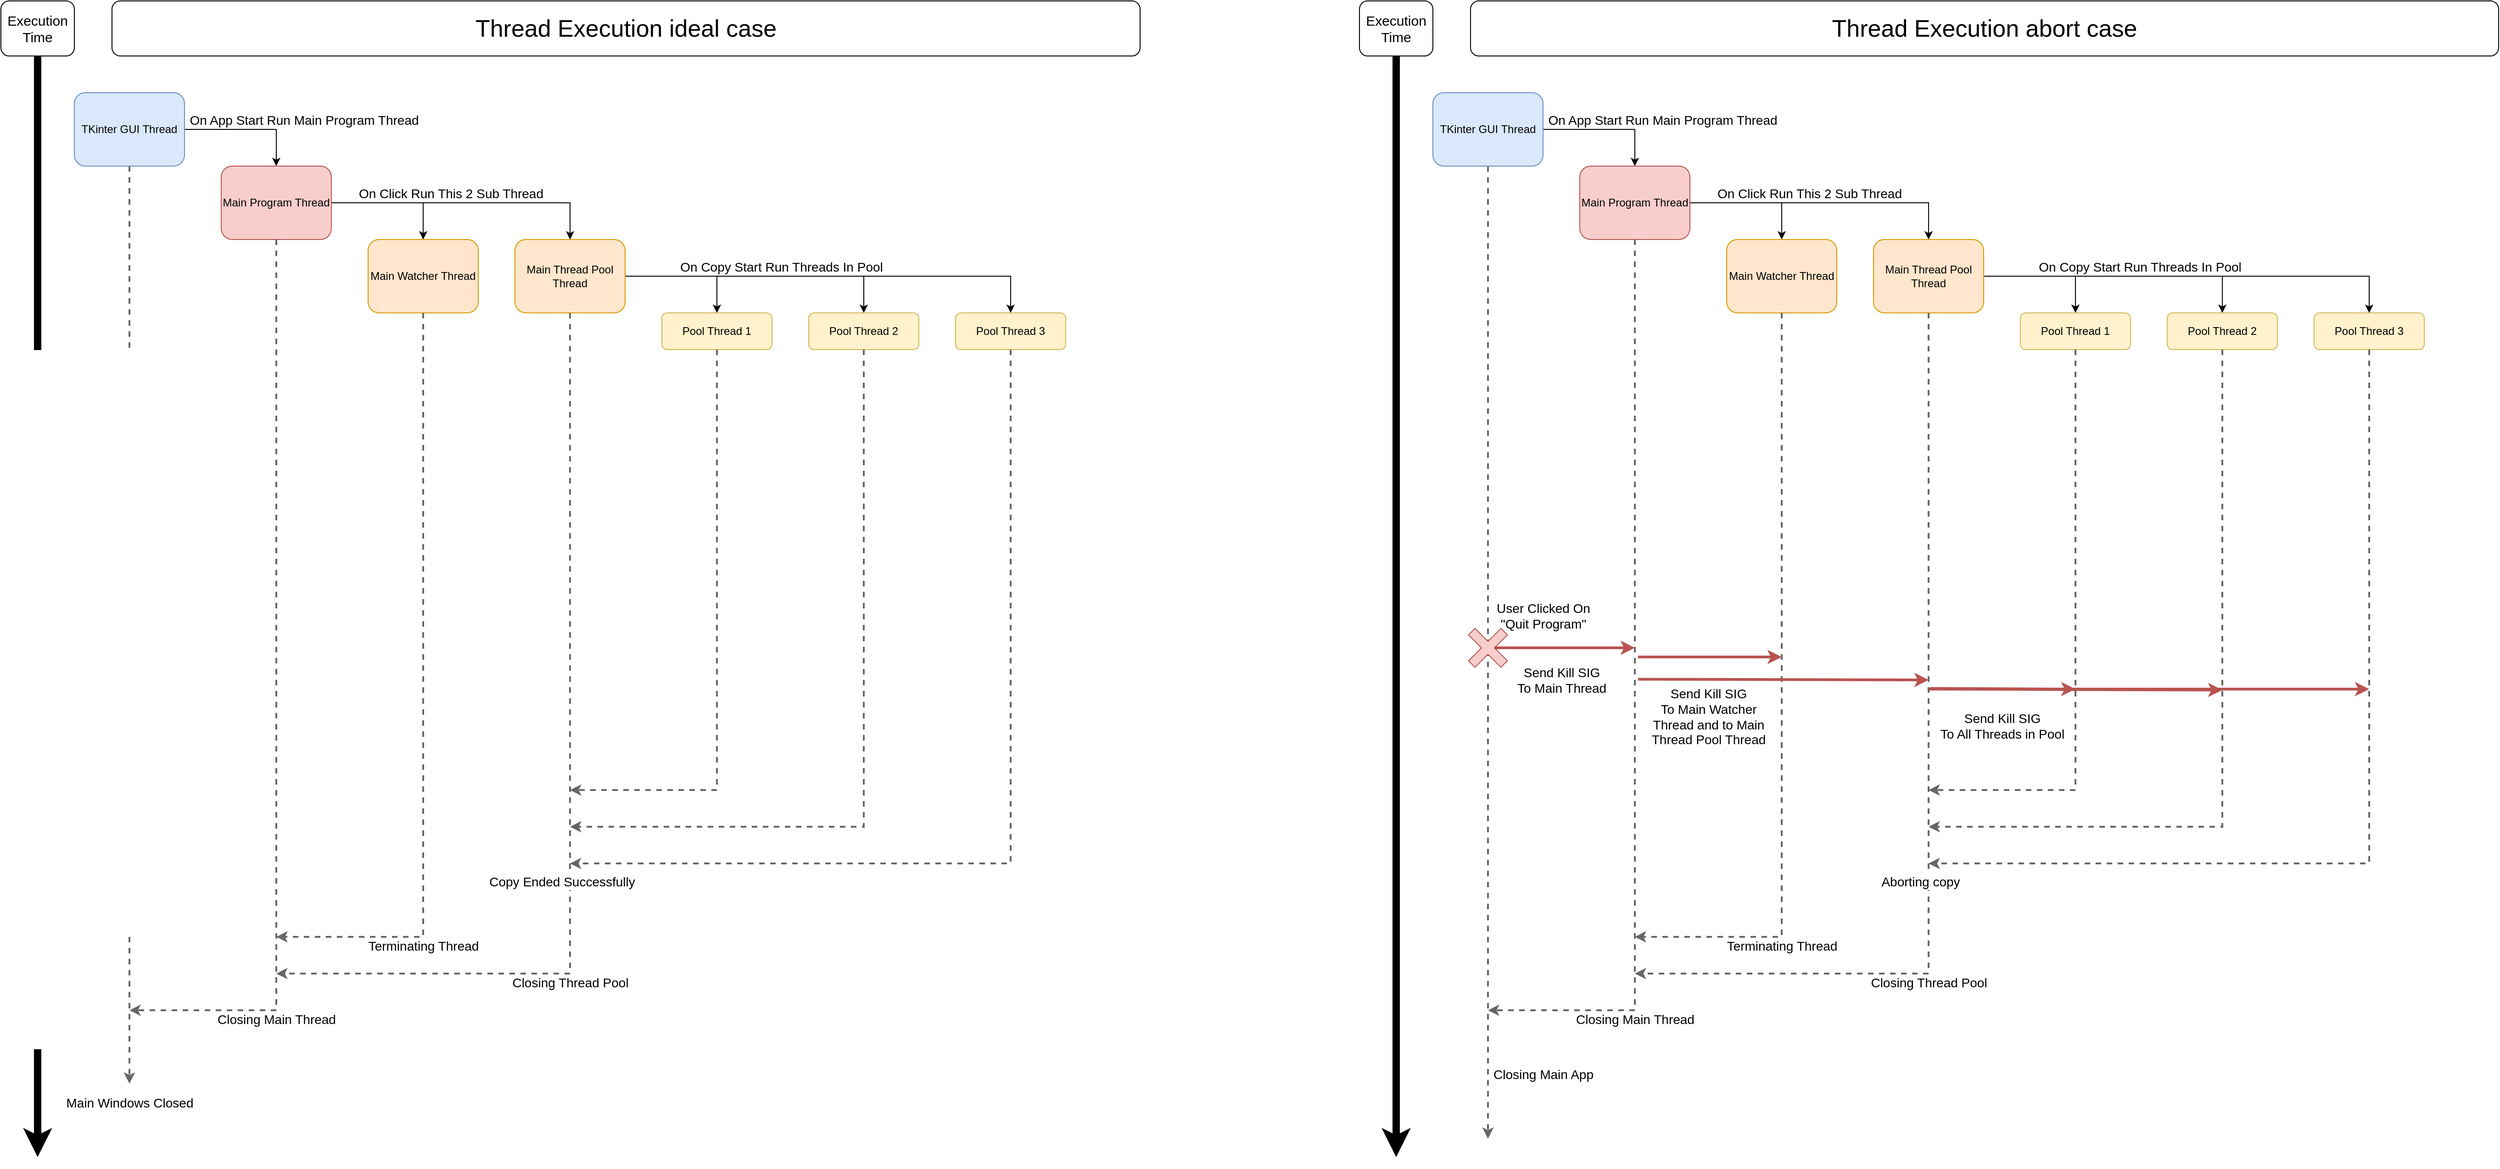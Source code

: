<mxfile version="21.2.8" type="device">
  <diagram name="Page-1" id="ymSuN-ZyJhWG2fc5j15q">
    <mxGraphModel dx="1520" dy="2183" grid="1" gridSize="10" guides="1" tooltips="1" connect="1" arrows="1" fold="1" page="1" pageScale="1" pageWidth="827" pageHeight="1169" math="0" shadow="0">
      <root>
        <mxCell id="0" />
        <mxCell id="1" parent="0" />
        <mxCell id="BRfnsDcs4DEsO94Z_U3y-1" value="" style="endArrow=classic;html=1;rounded=0;strokeWidth=8;exitX=0.5;exitY=1;exitDx=0;exitDy=0;" parent="1" source="BRfnsDcs4DEsO94Z_U3y-26" edge="1">
          <mxGeometry width="50" height="50" relative="1" as="geometry">
            <mxPoint x="40" y="80" as="sourcePoint" />
            <mxPoint x="40" y="1240" as="targetPoint" />
          </mxGeometry>
        </mxCell>
        <mxCell id="BRfnsDcs4DEsO94Z_U3y-4" style="edgeStyle=orthogonalEdgeStyle;rounded=0;orthogonalLoop=1;jettySize=auto;html=1;entryX=0.5;entryY=0;entryDx=0;entryDy=0;" parent="1" source="BRfnsDcs4DEsO94Z_U3y-2" target="BRfnsDcs4DEsO94Z_U3y-3" edge="1">
          <mxGeometry relative="1" as="geometry">
            <Array as="points">
              <mxPoint x="300" y="120" />
            </Array>
          </mxGeometry>
        </mxCell>
        <mxCell id="BRfnsDcs4DEsO94Z_U3y-28" value="On App Start Run Main Program Thread" style="edgeLabel;html=1;align=center;verticalAlign=middle;resizable=0;points=[];fontSize=14;" parent="BRfnsDcs4DEsO94Z_U3y-4" vertex="1" connectable="0">
          <mxGeometry x="-0.09" y="2" relative="1" as="geometry">
            <mxPoint x="66" y="-8" as="offset" />
          </mxGeometry>
        </mxCell>
        <mxCell id="BRfnsDcs4DEsO94Z_U3y-11" style="edgeStyle=orthogonalEdgeStyle;rounded=0;orthogonalLoop=1;jettySize=auto;html=1;dashed=1;strokeWidth=2;fillColor=#f5f5f5;strokeColor=#666666;fontStyle=1" parent="1" source="BRfnsDcs4DEsO94Z_U3y-2" edge="1">
          <mxGeometry relative="1" as="geometry">
            <mxPoint x="140" y="1160" as="targetPoint" />
            <Array as="points">
              <mxPoint x="140" y="420" />
              <mxPoint x="140" y="420" />
            </Array>
          </mxGeometry>
        </mxCell>
        <mxCell id="BRfnsDcs4DEsO94Z_U3y-27" value="Main Windows Closed" style="edgeLabel;html=1;align=center;verticalAlign=middle;resizable=0;points=[];fontSize=14;" parent="BRfnsDcs4DEsO94Z_U3y-11" vertex="1" connectable="0">
          <mxGeometry x="0.911" relative="1" as="geometry">
            <mxPoint y="65" as="offset" />
          </mxGeometry>
        </mxCell>
        <mxCell id="BRfnsDcs4DEsO94Z_U3y-2" value="TKinter GUI Thread" style="rounded=1;whiteSpace=wrap;html=1;fillColor=#dae8fc;strokeColor=#6c8ebf;" parent="1" vertex="1">
          <mxGeometry x="80" y="80" width="120" height="80" as="geometry" />
        </mxCell>
        <mxCell id="BRfnsDcs4DEsO94Z_U3y-7" value="" style="edgeStyle=orthogonalEdgeStyle;rounded=0;orthogonalLoop=1;jettySize=auto;html=1;" parent="1" source="BRfnsDcs4DEsO94Z_U3y-3" target="BRfnsDcs4DEsO94Z_U3y-6" edge="1">
          <mxGeometry relative="1" as="geometry">
            <Array as="points">
              <mxPoint x="460" y="200" />
            </Array>
          </mxGeometry>
        </mxCell>
        <mxCell id="BRfnsDcs4DEsO94Z_U3y-10" style="edgeStyle=orthogonalEdgeStyle;rounded=0;orthogonalLoop=1;jettySize=auto;html=1;entryX=0.5;entryY=0;entryDx=0;entryDy=0;" parent="1" source="BRfnsDcs4DEsO94Z_U3y-3" target="BRfnsDcs4DEsO94Z_U3y-9" edge="1">
          <mxGeometry relative="1" as="geometry" />
        </mxCell>
        <mxCell id="BRfnsDcs4DEsO94Z_U3y-3" value="Main Program Thread" style="rounded=1;whiteSpace=wrap;html=1;fillColor=#f8cecc;strokeColor=#b85450;" parent="1" vertex="1">
          <mxGeometry x="240" y="160" width="120" height="80" as="geometry" />
        </mxCell>
        <mxCell id="BRfnsDcs4DEsO94Z_U3y-6" value="Main Watcher Thread" style="whiteSpace=wrap;html=1;fillColor=#ffe6cc;strokeColor=#d79b00;rounded=1;" parent="1" vertex="1">
          <mxGeometry x="400" y="240" width="120" height="80" as="geometry" />
        </mxCell>
        <mxCell id="BRfnsDcs4DEsO94Z_U3y-17" value="" style="edgeStyle=orthogonalEdgeStyle;rounded=0;orthogonalLoop=1;jettySize=auto;html=1;entryX=0.5;entryY=0;entryDx=0;entryDy=0;" parent="1" source="BRfnsDcs4DEsO94Z_U3y-9" target="BRfnsDcs4DEsO94Z_U3y-16" edge="1">
          <mxGeometry relative="1" as="geometry" />
        </mxCell>
        <mxCell id="BRfnsDcs4DEsO94Z_U3y-20" style="edgeStyle=orthogonalEdgeStyle;rounded=0;orthogonalLoop=1;jettySize=auto;html=1;entryX=0.5;entryY=0;entryDx=0;entryDy=0;" parent="1" source="BRfnsDcs4DEsO94Z_U3y-9" target="BRfnsDcs4DEsO94Z_U3y-18" edge="1">
          <mxGeometry relative="1" as="geometry" />
        </mxCell>
        <mxCell id="BRfnsDcs4DEsO94Z_U3y-21" style="edgeStyle=orthogonalEdgeStyle;rounded=0;orthogonalLoop=1;jettySize=auto;html=1;entryX=0.5;entryY=0;entryDx=0;entryDy=0;" parent="1" source="BRfnsDcs4DEsO94Z_U3y-9" target="BRfnsDcs4DEsO94Z_U3y-19" edge="1">
          <mxGeometry relative="1" as="geometry" />
        </mxCell>
        <mxCell id="BRfnsDcs4DEsO94Z_U3y-9" value="Main Thread Pool Thread" style="whiteSpace=wrap;html=1;fillColor=#ffe6cc;strokeColor=#d79b00;rounded=1;" parent="1" vertex="1">
          <mxGeometry x="560" y="240" width="120" height="80" as="geometry" />
        </mxCell>
        <mxCell id="BRfnsDcs4DEsO94Z_U3y-12" style="edgeStyle=orthogonalEdgeStyle;rounded=0;orthogonalLoop=1;jettySize=auto;html=1;dashed=1;strokeWidth=2;fillColor=#f5f5f5;strokeColor=#666666;fontStyle=1;exitX=0.5;exitY=1;exitDx=0;exitDy=0;" parent="1" source="BRfnsDcs4DEsO94Z_U3y-3" edge="1">
          <mxGeometry relative="1" as="geometry">
            <mxPoint x="140" y="1080" as="targetPoint" />
            <mxPoint x="299.5" y="260" as="sourcePoint" />
            <Array as="points">
              <mxPoint x="300" y="1080" />
            </Array>
          </mxGeometry>
        </mxCell>
        <mxCell id="BRfnsDcs4DEsO94Z_U3y-13" style="edgeStyle=orthogonalEdgeStyle;rounded=0;orthogonalLoop=1;jettySize=auto;html=1;dashed=1;strokeWidth=2;fillColor=#f5f5f5;strokeColor=#666666;fontStyle=1;exitX=0.5;exitY=1;exitDx=0;exitDy=0;" parent="1" source="BRfnsDcs4DEsO94Z_U3y-6" edge="1">
          <mxGeometry relative="1" as="geometry">
            <mxPoint x="300" y="1000" as="targetPoint" />
            <mxPoint x="459.5" y="330" as="sourcePoint" />
            <Array as="points">
              <mxPoint x="460" y="1000" />
            </Array>
          </mxGeometry>
        </mxCell>
        <mxCell id="BRfnsDcs4DEsO94Z_U3y-14" style="edgeStyle=orthogonalEdgeStyle;rounded=0;orthogonalLoop=1;jettySize=auto;html=1;dashed=1;strokeWidth=2;fillColor=#f5f5f5;strokeColor=#666666;fontStyle=1;exitX=0.5;exitY=1;exitDx=0;exitDy=0;" parent="1" source="BRfnsDcs4DEsO94Z_U3y-9" edge="1">
          <mxGeometry relative="1" as="geometry">
            <mxPoint x="300" y="1040" as="targetPoint" />
            <mxPoint x="620" y="330" as="sourcePoint" />
            <Array as="points">
              <mxPoint x="620" y="1040" />
            </Array>
          </mxGeometry>
        </mxCell>
        <mxCell id="BRfnsDcs4DEsO94Z_U3y-16" value="Pool Thread 1" style="whiteSpace=wrap;html=1;fillColor=#fff2cc;strokeColor=#d6b656;rounded=1;" parent="1" vertex="1">
          <mxGeometry x="720" y="320" width="120" height="40" as="geometry" />
        </mxCell>
        <mxCell id="BRfnsDcs4DEsO94Z_U3y-18" value="Pool Thread 2" style="whiteSpace=wrap;html=1;fillColor=#fff2cc;strokeColor=#d6b656;rounded=1;" parent="1" vertex="1">
          <mxGeometry x="880" y="320" width="120" height="40" as="geometry" />
        </mxCell>
        <mxCell id="BRfnsDcs4DEsO94Z_U3y-19" value="Pool Thread 3" style="whiteSpace=wrap;html=1;fillColor=#fff2cc;strokeColor=#d6b656;rounded=1;" parent="1" vertex="1">
          <mxGeometry x="1040" y="320" width="120" height="40" as="geometry" />
        </mxCell>
        <mxCell id="BRfnsDcs4DEsO94Z_U3y-22" style="edgeStyle=orthogonalEdgeStyle;rounded=0;orthogonalLoop=1;jettySize=auto;html=1;dashed=1;strokeWidth=2;fillColor=#f5f5f5;strokeColor=#666666;fontStyle=1;exitX=0.5;exitY=1;exitDx=0;exitDy=0;" parent="1" source="BRfnsDcs4DEsO94Z_U3y-16" edge="1">
          <mxGeometry relative="1" as="geometry">
            <mxPoint x="620" y="840" as="targetPoint" />
            <mxPoint x="790" y="380" as="sourcePoint" />
            <Array as="points">
              <mxPoint x="780" y="840" />
            </Array>
          </mxGeometry>
        </mxCell>
        <mxCell id="BRfnsDcs4DEsO94Z_U3y-23" style="edgeStyle=orthogonalEdgeStyle;rounded=0;orthogonalLoop=1;jettySize=auto;html=1;dashed=1;strokeWidth=2;fillColor=#f5f5f5;strokeColor=#666666;fontStyle=1;exitX=0.5;exitY=1;exitDx=0;exitDy=0;" parent="1" source="BRfnsDcs4DEsO94Z_U3y-18" edge="1">
          <mxGeometry relative="1" as="geometry">
            <mxPoint x="620" y="880" as="targetPoint" />
            <mxPoint x="780" y="400" as="sourcePoint" />
            <Array as="points">
              <mxPoint x="940" y="880" />
            </Array>
          </mxGeometry>
        </mxCell>
        <mxCell id="BRfnsDcs4DEsO94Z_U3y-24" style="edgeStyle=orthogonalEdgeStyle;rounded=0;orthogonalLoop=1;jettySize=auto;html=1;dashed=1;strokeWidth=2;fillColor=#f5f5f5;strokeColor=#666666;fontStyle=1;exitX=0.5;exitY=1;exitDx=0;exitDy=0;" parent="1" source="BRfnsDcs4DEsO94Z_U3y-19" edge="1">
          <mxGeometry relative="1" as="geometry">
            <mxPoint x="619.97" y="920" as="targetPoint" />
            <mxPoint x="939.97" y="400" as="sourcePoint" />
            <Array as="points">
              <mxPoint x="1100" y="920" />
            </Array>
          </mxGeometry>
        </mxCell>
        <mxCell id="Ii8c8RwgKfspe1XiJYZi-1" value="Copy Ended Successfully" style="edgeLabel;html=1;align=center;verticalAlign=middle;resizable=0;points=[];fontSize=14;" vertex="1" connectable="0" parent="BRfnsDcs4DEsO94Z_U3y-24">
          <mxGeometry x="0.599" y="4" relative="1" as="geometry">
            <mxPoint x="-218" y="16" as="offset" />
          </mxGeometry>
        </mxCell>
        <mxCell id="BRfnsDcs4DEsO94Z_U3y-25" value="Thread Execution ideal case" style="rounded=1;whiteSpace=wrap;html=1;fontSize=26;" parent="1" vertex="1">
          <mxGeometry x="121" y="-20" width="1120" height="60" as="geometry" />
        </mxCell>
        <mxCell id="BRfnsDcs4DEsO94Z_U3y-26" value="Execution Time" style="rounded=1;whiteSpace=wrap;html=1;fontSize=15;" parent="1" vertex="1">
          <mxGeometry y="-20" width="80" height="60" as="geometry" />
        </mxCell>
        <mxCell id="BRfnsDcs4DEsO94Z_U3y-29" value="On Click Run This 2 Sub Thread" style="edgeLabel;html=1;align=center;verticalAlign=middle;resizable=0;points=[];fontSize=14;" parent="1" vertex="1" connectable="0">
          <mxGeometry x="489.996" y="190" as="geometry" />
        </mxCell>
        <mxCell id="BRfnsDcs4DEsO94Z_U3y-30" value="On Copy Start Run Threads In Pool" style="edgeLabel;html=1;align=center;verticalAlign=middle;resizable=0;points=[];fontSize=14;" parent="1" vertex="1" connectable="0">
          <mxGeometry x="849.996" y="270" as="geometry" />
        </mxCell>
        <mxCell id="Ii8c8RwgKfspe1XiJYZi-2" value="Closing Thread Pool" style="edgeLabel;html=1;align=center;verticalAlign=middle;resizable=0;points=[];fontSize=14;" vertex="1" connectable="0" parent="1">
          <mxGeometry x="620.002" y="1050" as="geometry" />
        </mxCell>
        <mxCell id="Ii8c8RwgKfspe1XiJYZi-3" value="Terminating Thread" style="edgeLabel;html=1;align=center;verticalAlign=middle;resizable=0;points=[];fontSize=14;" vertex="1" connectable="0" parent="1">
          <mxGeometry x="460.002" y="1010" as="geometry" />
        </mxCell>
        <mxCell id="Ii8c8RwgKfspe1XiJYZi-4" value="Closing Main Thread" style="edgeLabel;html=1;align=center;verticalAlign=middle;resizable=0;points=[];fontSize=14;" vertex="1" connectable="0" parent="1">
          <mxGeometry x="300" y="1090.005" as="geometry" />
        </mxCell>
        <mxCell id="Ii8c8RwgKfspe1XiJYZi-5" value="" style="endArrow=classic;html=1;rounded=0;strokeWidth=8;exitX=0.5;exitY=1;exitDx=0;exitDy=0;" edge="1" parent="1" source="Ii8c8RwgKfspe1XiJYZi-30">
          <mxGeometry width="50" height="50" relative="1" as="geometry">
            <mxPoint x="1520" y="80" as="sourcePoint" />
            <mxPoint x="1520" y="1240" as="targetPoint" />
          </mxGeometry>
        </mxCell>
        <mxCell id="Ii8c8RwgKfspe1XiJYZi-6" style="edgeStyle=orthogonalEdgeStyle;rounded=0;orthogonalLoop=1;jettySize=auto;html=1;entryX=0.5;entryY=0;entryDx=0;entryDy=0;" edge="1" parent="1" source="Ii8c8RwgKfspe1XiJYZi-10" target="Ii8c8RwgKfspe1XiJYZi-13">
          <mxGeometry relative="1" as="geometry">
            <Array as="points">
              <mxPoint x="1780" y="120" />
            </Array>
          </mxGeometry>
        </mxCell>
        <mxCell id="Ii8c8RwgKfspe1XiJYZi-7" value="On App Start Run Main Program Thread" style="edgeLabel;html=1;align=center;verticalAlign=middle;resizable=0;points=[];fontSize=14;" vertex="1" connectable="0" parent="Ii8c8RwgKfspe1XiJYZi-6">
          <mxGeometry x="-0.09" y="2" relative="1" as="geometry">
            <mxPoint x="66" y="-8" as="offset" />
          </mxGeometry>
        </mxCell>
        <mxCell id="Ii8c8RwgKfspe1XiJYZi-8" style="edgeStyle=orthogonalEdgeStyle;rounded=0;orthogonalLoop=1;jettySize=auto;html=1;dashed=1;strokeWidth=2;fillColor=#f5f5f5;strokeColor=#666666;fontStyle=1;exitX=0.5;exitY=1;exitDx=0;exitDy=0;" edge="1" parent="1" source="Ii8c8RwgKfspe1XiJYZi-10">
          <mxGeometry relative="1" as="geometry">
            <mxPoint x="1620" y="1220" as="targetPoint" />
            <Array as="points" />
          </mxGeometry>
        </mxCell>
        <mxCell id="Ii8c8RwgKfspe1XiJYZi-9" value="User Clicked On&lt;br&gt;&quot;Quit Program&quot;" style="edgeLabel;html=1;align=center;verticalAlign=middle;resizable=0;points=[];fontSize=14;" vertex="1" connectable="0" parent="Ii8c8RwgKfspe1XiJYZi-8">
          <mxGeometry x="0.911" relative="1" as="geometry">
            <mxPoint x="60" y="-523" as="offset" />
          </mxGeometry>
        </mxCell>
        <mxCell id="Ii8c8RwgKfspe1XiJYZi-10" value="TKinter GUI Thread" style="rounded=1;whiteSpace=wrap;html=1;fillColor=#dae8fc;strokeColor=#6c8ebf;" vertex="1" parent="1">
          <mxGeometry x="1560" y="80" width="120" height="80" as="geometry" />
        </mxCell>
        <mxCell id="Ii8c8RwgKfspe1XiJYZi-11" value="" style="edgeStyle=orthogonalEdgeStyle;rounded=0;orthogonalLoop=1;jettySize=auto;html=1;" edge="1" parent="1" source="Ii8c8RwgKfspe1XiJYZi-13" target="Ii8c8RwgKfspe1XiJYZi-14">
          <mxGeometry relative="1" as="geometry">
            <Array as="points">
              <mxPoint x="1940" y="200" />
            </Array>
          </mxGeometry>
        </mxCell>
        <mxCell id="Ii8c8RwgKfspe1XiJYZi-12" style="edgeStyle=orthogonalEdgeStyle;rounded=0;orthogonalLoop=1;jettySize=auto;html=1;entryX=0.5;entryY=0;entryDx=0;entryDy=0;" edge="1" parent="1" source="Ii8c8RwgKfspe1XiJYZi-13" target="Ii8c8RwgKfspe1XiJYZi-18">
          <mxGeometry relative="1" as="geometry" />
        </mxCell>
        <mxCell id="Ii8c8RwgKfspe1XiJYZi-13" value="Main Program Thread" style="rounded=1;whiteSpace=wrap;html=1;fillColor=#f8cecc;strokeColor=#b85450;" vertex="1" parent="1">
          <mxGeometry x="1720" y="160" width="120" height="80" as="geometry" />
        </mxCell>
        <mxCell id="Ii8c8RwgKfspe1XiJYZi-14" value="Main Watcher Thread" style="whiteSpace=wrap;html=1;fillColor=#ffe6cc;strokeColor=#d79b00;rounded=1;" vertex="1" parent="1">
          <mxGeometry x="1880" y="240" width="120" height="80" as="geometry" />
        </mxCell>
        <mxCell id="Ii8c8RwgKfspe1XiJYZi-15" value="" style="edgeStyle=orthogonalEdgeStyle;rounded=0;orthogonalLoop=1;jettySize=auto;html=1;entryX=0.5;entryY=0;entryDx=0;entryDy=0;" edge="1" parent="1" source="Ii8c8RwgKfspe1XiJYZi-18" target="Ii8c8RwgKfspe1XiJYZi-22">
          <mxGeometry relative="1" as="geometry" />
        </mxCell>
        <mxCell id="Ii8c8RwgKfspe1XiJYZi-16" style="edgeStyle=orthogonalEdgeStyle;rounded=0;orthogonalLoop=1;jettySize=auto;html=1;entryX=0.5;entryY=0;entryDx=0;entryDy=0;" edge="1" parent="1" source="Ii8c8RwgKfspe1XiJYZi-18" target="Ii8c8RwgKfspe1XiJYZi-23">
          <mxGeometry relative="1" as="geometry" />
        </mxCell>
        <mxCell id="Ii8c8RwgKfspe1XiJYZi-17" style="edgeStyle=orthogonalEdgeStyle;rounded=0;orthogonalLoop=1;jettySize=auto;html=1;entryX=0.5;entryY=0;entryDx=0;entryDy=0;" edge="1" parent="1" source="Ii8c8RwgKfspe1XiJYZi-18" target="Ii8c8RwgKfspe1XiJYZi-24">
          <mxGeometry relative="1" as="geometry" />
        </mxCell>
        <mxCell id="Ii8c8RwgKfspe1XiJYZi-18" value="Main Thread Pool Thread" style="whiteSpace=wrap;html=1;fillColor=#ffe6cc;strokeColor=#d79b00;rounded=1;" vertex="1" parent="1">
          <mxGeometry x="2040" y="240" width="120" height="80" as="geometry" />
        </mxCell>
        <mxCell id="Ii8c8RwgKfspe1XiJYZi-19" style="edgeStyle=orthogonalEdgeStyle;rounded=0;orthogonalLoop=1;jettySize=auto;html=1;dashed=1;strokeWidth=2;fillColor=#f5f5f5;strokeColor=#666666;fontStyle=1;exitX=0.5;exitY=1;exitDx=0;exitDy=0;" edge="1" parent="1" source="Ii8c8RwgKfspe1XiJYZi-13">
          <mxGeometry relative="1" as="geometry">
            <mxPoint x="1620" y="1080" as="targetPoint" />
            <mxPoint x="1779.5" y="260" as="sourcePoint" />
            <Array as="points">
              <mxPoint x="1780" y="1080" />
            </Array>
          </mxGeometry>
        </mxCell>
        <mxCell id="Ii8c8RwgKfspe1XiJYZi-20" style="edgeStyle=orthogonalEdgeStyle;rounded=0;orthogonalLoop=1;jettySize=auto;html=1;dashed=1;strokeWidth=2;fillColor=#f5f5f5;strokeColor=#666666;fontStyle=1;exitX=0.5;exitY=1;exitDx=0;exitDy=0;" edge="1" parent="1" source="Ii8c8RwgKfspe1XiJYZi-14">
          <mxGeometry relative="1" as="geometry">
            <mxPoint x="1780" y="1000" as="targetPoint" />
            <mxPoint x="1939.5" y="330" as="sourcePoint" />
            <Array as="points">
              <mxPoint x="1940" y="1000" />
            </Array>
          </mxGeometry>
        </mxCell>
        <mxCell id="Ii8c8RwgKfspe1XiJYZi-21" style="edgeStyle=orthogonalEdgeStyle;rounded=0;orthogonalLoop=1;jettySize=auto;html=1;dashed=1;strokeWidth=2;fillColor=#f5f5f5;strokeColor=#666666;fontStyle=1;exitX=0.5;exitY=1;exitDx=0;exitDy=0;" edge="1" parent="1" source="Ii8c8RwgKfspe1XiJYZi-18">
          <mxGeometry relative="1" as="geometry">
            <mxPoint x="1780" y="1040" as="targetPoint" />
            <mxPoint x="2100" y="330" as="sourcePoint" />
            <Array as="points">
              <mxPoint x="2100" y="1040" />
            </Array>
          </mxGeometry>
        </mxCell>
        <mxCell id="Ii8c8RwgKfspe1XiJYZi-22" value="Pool Thread 1" style="whiteSpace=wrap;html=1;fillColor=#fff2cc;strokeColor=#d6b656;rounded=1;" vertex="1" parent="1">
          <mxGeometry x="2200" y="320" width="120" height="40" as="geometry" />
        </mxCell>
        <mxCell id="Ii8c8RwgKfspe1XiJYZi-23" value="Pool Thread 2" style="whiteSpace=wrap;html=1;fillColor=#fff2cc;strokeColor=#d6b656;rounded=1;" vertex="1" parent="1">
          <mxGeometry x="2360" y="320" width="120" height="40" as="geometry" />
        </mxCell>
        <mxCell id="Ii8c8RwgKfspe1XiJYZi-24" value="Pool Thread 3" style="whiteSpace=wrap;html=1;fillColor=#fff2cc;strokeColor=#d6b656;rounded=1;" vertex="1" parent="1">
          <mxGeometry x="2520" y="320" width="120" height="40" as="geometry" />
        </mxCell>
        <mxCell id="Ii8c8RwgKfspe1XiJYZi-25" style="edgeStyle=orthogonalEdgeStyle;rounded=0;orthogonalLoop=1;jettySize=auto;html=1;dashed=1;strokeWidth=2;fillColor=#f5f5f5;strokeColor=#666666;fontStyle=1;exitX=0.5;exitY=1;exitDx=0;exitDy=0;" edge="1" parent="1" source="Ii8c8RwgKfspe1XiJYZi-22">
          <mxGeometry relative="1" as="geometry">
            <mxPoint x="2100" y="840" as="targetPoint" />
            <mxPoint x="2270" y="380" as="sourcePoint" />
            <Array as="points">
              <mxPoint x="2260" y="840" />
            </Array>
          </mxGeometry>
        </mxCell>
        <mxCell id="Ii8c8RwgKfspe1XiJYZi-26" style="edgeStyle=orthogonalEdgeStyle;rounded=0;orthogonalLoop=1;jettySize=auto;html=1;dashed=1;strokeWidth=2;fillColor=#f5f5f5;strokeColor=#666666;fontStyle=1;exitX=0.5;exitY=1;exitDx=0;exitDy=0;" edge="1" parent="1" source="Ii8c8RwgKfspe1XiJYZi-23">
          <mxGeometry relative="1" as="geometry">
            <mxPoint x="2100" y="880" as="targetPoint" />
            <mxPoint x="2260" y="400" as="sourcePoint" />
            <Array as="points">
              <mxPoint x="2420" y="880" />
            </Array>
          </mxGeometry>
        </mxCell>
        <mxCell id="Ii8c8RwgKfspe1XiJYZi-27" style="edgeStyle=orthogonalEdgeStyle;rounded=0;orthogonalLoop=1;jettySize=auto;html=1;dashed=1;strokeWidth=2;fillColor=#f5f5f5;strokeColor=#666666;fontStyle=1;exitX=0.5;exitY=1;exitDx=0;exitDy=0;" edge="1" parent="1" source="Ii8c8RwgKfspe1XiJYZi-24">
          <mxGeometry relative="1" as="geometry">
            <mxPoint x="2099.97" y="920" as="targetPoint" />
            <mxPoint x="2419.97" y="400" as="sourcePoint" />
            <Array as="points">
              <mxPoint x="2580" y="920" />
            </Array>
          </mxGeometry>
        </mxCell>
        <mxCell id="Ii8c8RwgKfspe1XiJYZi-28" value="Aborting copy" style="edgeLabel;html=1;align=center;verticalAlign=middle;resizable=0;points=[];fontSize=14;" vertex="1" connectable="0" parent="Ii8c8RwgKfspe1XiJYZi-27">
          <mxGeometry x="0.599" y="4" relative="1" as="geometry">
            <mxPoint x="-218" y="16" as="offset" />
          </mxGeometry>
        </mxCell>
        <mxCell id="Ii8c8RwgKfspe1XiJYZi-29" value="Thread Execution abort case" style="rounded=1;whiteSpace=wrap;html=1;fontSize=26;" vertex="1" parent="1">
          <mxGeometry x="1601" y="-20" width="1120" height="60" as="geometry" />
        </mxCell>
        <mxCell id="Ii8c8RwgKfspe1XiJYZi-30" value="Execution Time" style="rounded=1;whiteSpace=wrap;html=1;fontSize=15;" vertex="1" parent="1">
          <mxGeometry x="1480" y="-20" width="80" height="60" as="geometry" />
        </mxCell>
        <mxCell id="Ii8c8RwgKfspe1XiJYZi-31" value="On Click Run This 2 Sub Thread" style="edgeLabel;html=1;align=center;verticalAlign=middle;resizable=0;points=[];fontSize=14;" vertex="1" connectable="0" parent="1">
          <mxGeometry x="1969.996" y="190" as="geometry" />
        </mxCell>
        <mxCell id="Ii8c8RwgKfspe1XiJYZi-32" value="On Copy Start Run Threads In Pool" style="edgeLabel;html=1;align=center;verticalAlign=middle;resizable=0;points=[];fontSize=14;" vertex="1" connectable="0" parent="1">
          <mxGeometry x="2329.996" y="270" as="geometry" />
        </mxCell>
        <mxCell id="Ii8c8RwgKfspe1XiJYZi-33" value="Closing Thread Pool" style="edgeLabel;html=1;align=center;verticalAlign=middle;resizable=0;points=[];fontSize=14;" vertex="1" connectable="0" parent="1">
          <mxGeometry x="2100.002" y="1050" as="geometry" />
        </mxCell>
        <mxCell id="Ii8c8RwgKfspe1XiJYZi-34" value="Terminating Thread" style="edgeLabel;html=1;align=center;verticalAlign=middle;resizable=0;points=[];fontSize=14;" vertex="1" connectable="0" parent="1">
          <mxGeometry x="1940.002" y="1010" as="geometry" />
        </mxCell>
        <mxCell id="Ii8c8RwgKfspe1XiJYZi-35" value="Closing Main Thread" style="edgeLabel;html=1;align=center;verticalAlign=middle;resizable=0;points=[];fontSize=14;" vertex="1" connectable="0" parent="1">
          <mxGeometry x="1780" y="1090.005" as="geometry" />
        </mxCell>
        <mxCell id="Ii8c8RwgKfspe1XiJYZi-36" value="" style="shape=cross;whiteSpace=wrap;html=1;rotation=45;fillColor=#f8cecc;strokeColor=#b85450;" vertex="1" parent="1">
          <mxGeometry x="1595" y="660" width="50" height="50" as="geometry" />
        </mxCell>
        <mxCell id="Ii8c8RwgKfspe1XiJYZi-43" value="" style="endArrow=classic;html=1;rounded=0;fillColor=#f8cecc;strokeColor=#b85450;strokeWidth=3;exitX=0;exitY=0;exitDx=30;exitDy=20;exitPerimeter=0;" edge="1" parent="1" source="Ii8c8RwgKfspe1XiJYZi-36">
          <mxGeometry width="50" height="50" relative="1" as="geometry">
            <mxPoint x="1654" y="1160" as="sourcePoint" />
            <mxPoint x="1780" y="685" as="targetPoint" />
          </mxGeometry>
        </mxCell>
        <mxCell id="Ii8c8RwgKfspe1XiJYZi-45" value="Send Kill SIG&lt;br&gt;To Main Thread" style="edgeLabel;html=1;align=center;verticalAlign=middle;resizable=0;points=[];fontSize=14;" vertex="1" connectable="0" parent="1">
          <mxGeometry x="1700" y="720.005" as="geometry" />
        </mxCell>
        <mxCell id="Ii8c8RwgKfspe1XiJYZi-47" value="Send Kill SIG&lt;br&gt;To Main Watcher&lt;br&gt;Thread and to Main &lt;br&gt;Thread Pool Thread" style="edgeLabel;html=1;align=center;verticalAlign=middle;resizable=0;points=[];fontSize=14;" vertex="1" connectable="0" parent="1">
          <mxGeometry x="1860" y="760.005" as="geometry" />
        </mxCell>
        <mxCell id="Ii8c8RwgKfspe1XiJYZi-48" value="" style="endArrow=classic;html=1;rounded=0;fillColor=#f8cecc;strokeColor=#b85450;strokeWidth=3;exitX=0;exitY=0;exitDx=30;exitDy=20;exitPerimeter=0;" edge="1" parent="1">
          <mxGeometry width="50" height="50" relative="1" as="geometry">
            <mxPoint x="1783.5" y="695" as="sourcePoint" />
            <mxPoint x="1940" y="695" as="targetPoint" />
          </mxGeometry>
        </mxCell>
        <mxCell id="Ii8c8RwgKfspe1XiJYZi-49" value="" style="endArrow=classic;html=1;rounded=0;fillColor=#f8cecc;strokeColor=#b85450;strokeWidth=3;exitX=0;exitY=0;exitDx=30;exitDy=20;exitPerimeter=0;" edge="1" parent="1">
          <mxGeometry width="50" height="50" relative="1" as="geometry">
            <mxPoint x="1783.5" y="719.24" as="sourcePoint" />
            <mxPoint x="2100" y="720" as="targetPoint" />
          </mxGeometry>
        </mxCell>
        <mxCell id="Ii8c8RwgKfspe1XiJYZi-50" value="" style="endArrow=classic;html=1;rounded=0;fillColor=#f8cecc;strokeColor=#b85450;strokeWidth=3;exitX=0;exitY=0;exitDx=30;exitDy=20;exitPerimeter=0;" edge="1" parent="1">
          <mxGeometry width="50" height="50" relative="1" as="geometry">
            <mxPoint x="2101.75" y="729.24" as="sourcePoint" />
            <mxPoint x="2260" y="730" as="targetPoint" />
          </mxGeometry>
        </mxCell>
        <mxCell id="Ii8c8RwgKfspe1XiJYZi-51" value="Send Kill SIG&lt;br&gt;To All Threads in Pool" style="edgeLabel;html=1;align=center;verticalAlign=middle;resizable=0;points=[];fontSize=14;" vertex="1" connectable="0" parent="1">
          <mxGeometry x="2180" y="770.005" as="geometry" />
        </mxCell>
        <mxCell id="Ii8c8RwgKfspe1XiJYZi-52" value="" style="endArrow=classic;html=1;rounded=0;fillColor=#f8cecc;strokeColor=#b85450;strokeWidth=3;exitX=0;exitY=0;exitDx=30;exitDy=20;exitPerimeter=0;" edge="1" parent="1">
          <mxGeometry width="50" height="50" relative="1" as="geometry">
            <mxPoint x="2100.88" y="730" as="sourcePoint" />
            <mxPoint x="2420" y="731" as="targetPoint" />
          </mxGeometry>
        </mxCell>
        <mxCell id="Ii8c8RwgKfspe1XiJYZi-53" value="" style="endArrow=classic;html=1;rounded=0;fillColor=#f8cecc;strokeColor=#b85450;strokeWidth=3;exitX=0;exitY=0;exitDx=30;exitDy=20;exitPerimeter=0;" edge="1" parent="1">
          <mxGeometry width="50" height="50" relative="1" as="geometry">
            <mxPoint x="2100.44" y="730" as="sourcePoint" />
            <mxPoint x="2580" y="730" as="targetPoint" />
          </mxGeometry>
        </mxCell>
        <mxCell id="Ii8c8RwgKfspe1XiJYZi-54" value="Closing Main App" style="edgeLabel;html=1;align=center;verticalAlign=middle;resizable=0;points=[];fontSize=14;" vertex="1" connectable="0" parent="1">
          <mxGeometry x="1680" y="1150.005" as="geometry" />
        </mxCell>
      </root>
    </mxGraphModel>
  </diagram>
</mxfile>
